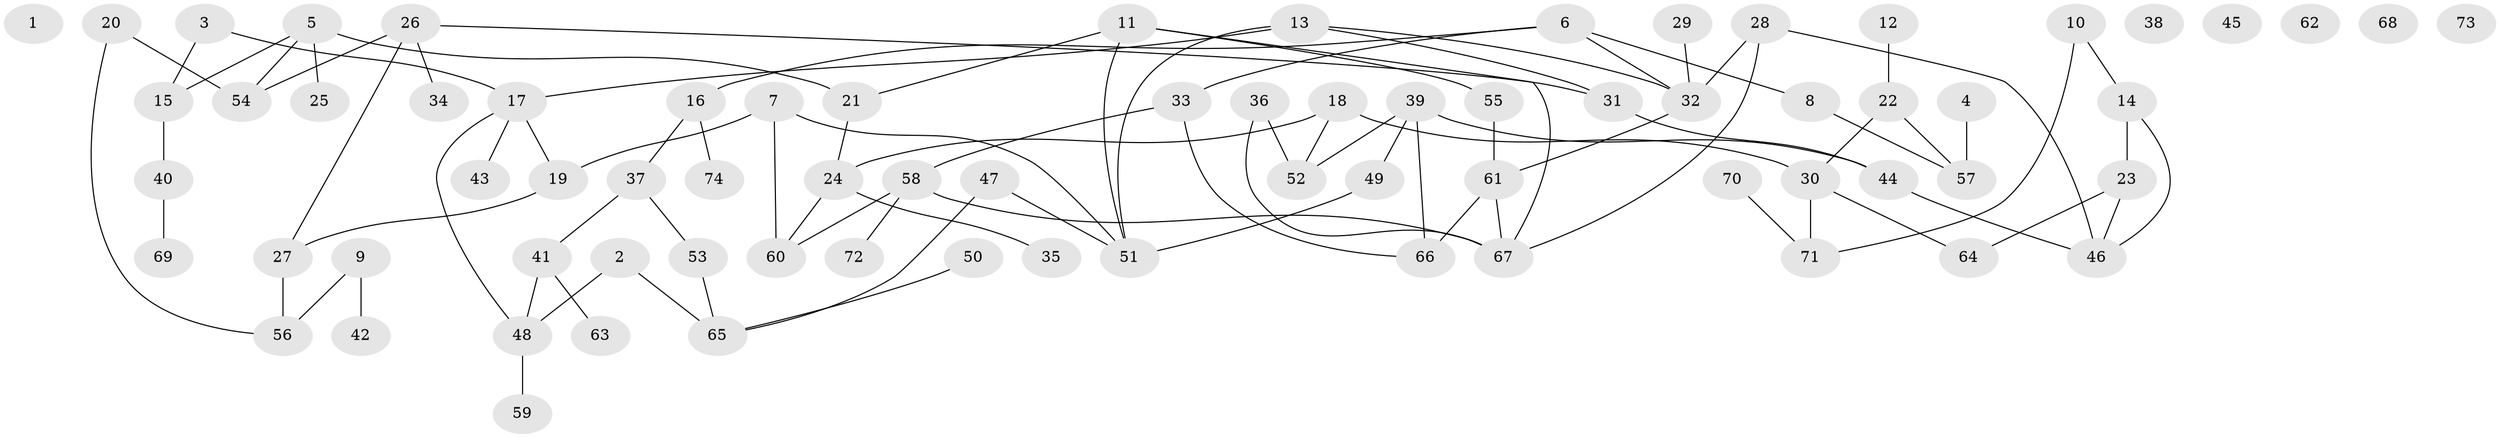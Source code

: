 // coarse degree distribution, {9: 0.1111111111111111, 5: 0.1111111111111111, 3: 0.1111111111111111, 2: 0.1111111111111111, 4: 0.2777777777777778, 8: 0.05555555555555555, 1: 0.2222222222222222}
// Generated by graph-tools (version 1.1) at 2025/47/03/04/25 22:47:56]
// undirected, 74 vertices, 91 edges
graph export_dot {
  node [color=gray90,style=filled];
  1;
  2;
  3;
  4;
  5;
  6;
  7;
  8;
  9;
  10;
  11;
  12;
  13;
  14;
  15;
  16;
  17;
  18;
  19;
  20;
  21;
  22;
  23;
  24;
  25;
  26;
  27;
  28;
  29;
  30;
  31;
  32;
  33;
  34;
  35;
  36;
  37;
  38;
  39;
  40;
  41;
  42;
  43;
  44;
  45;
  46;
  47;
  48;
  49;
  50;
  51;
  52;
  53;
  54;
  55;
  56;
  57;
  58;
  59;
  60;
  61;
  62;
  63;
  64;
  65;
  66;
  67;
  68;
  69;
  70;
  71;
  72;
  73;
  74;
  2 -- 48;
  2 -- 65;
  3 -- 15;
  3 -- 17;
  4 -- 57;
  5 -- 15;
  5 -- 21;
  5 -- 25;
  5 -- 54;
  6 -- 8;
  6 -- 16;
  6 -- 32;
  6 -- 33;
  7 -- 19;
  7 -- 51;
  7 -- 60;
  8 -- 57;
  9 -- 42;
  9 -- 56;
  10 -- 14;
  10 -- 71;
  11 -- 21;
  11 -- 51;
  11 -- 55;
  11 -- 67;
  12 -- 22;
  13 -- 17;
  13 -- 31;
  13 -- 32;
  13 -- 51;
  14 -- 23;
  14 -- 46;
  15 -- 40;
  16 -- 37;
  16 -- 74;
  17 -- 19;
  17 -- 43;
  17 -- 48;
  18 -- 24;
  18 -- 30;
  18 -- 52;
  19 -- 27;
  20 -- 54;
  20 -- 56;
  21 -- 24;
  22 -- 30;
  22 -- 57;
  23 -- 46;
  23 -- 64;
  24 -- 35;
  24 -- 60;
  26 -- 27;
  26 -- 31;
  26 -- 34;
  26 -- 54;
  27 -- 56;
  28 -- 32;
  28 -- 46;
  28 -- 67;
  29 -- 32;
  30 -- 64;
  30 -- 71;
  31 -- 44;
  32 -- 61;
  33 -- 58;
  33 -- 66;
  36 -- 52;
  36 -- 67;
  37 -- 41;
  37 -- 53;
  39 -- 44;
  39 -- 49;
  39 -- 52;
  39 -- 66;
  40 -- 69;
  41 -- 48;
  41 -- 63;
  44 -- 46;
  47 -- 51;
  47 -- 65;
  48 -- 59;
  49 -- 51;
  50 -- 65;
  53 -- 65;
  55 -- 61;
  58 -- 60;
  58 -- 67;
  58 -- 72;
  61 -- 66;
  61 -- 67;
  70 -- 71;
}
